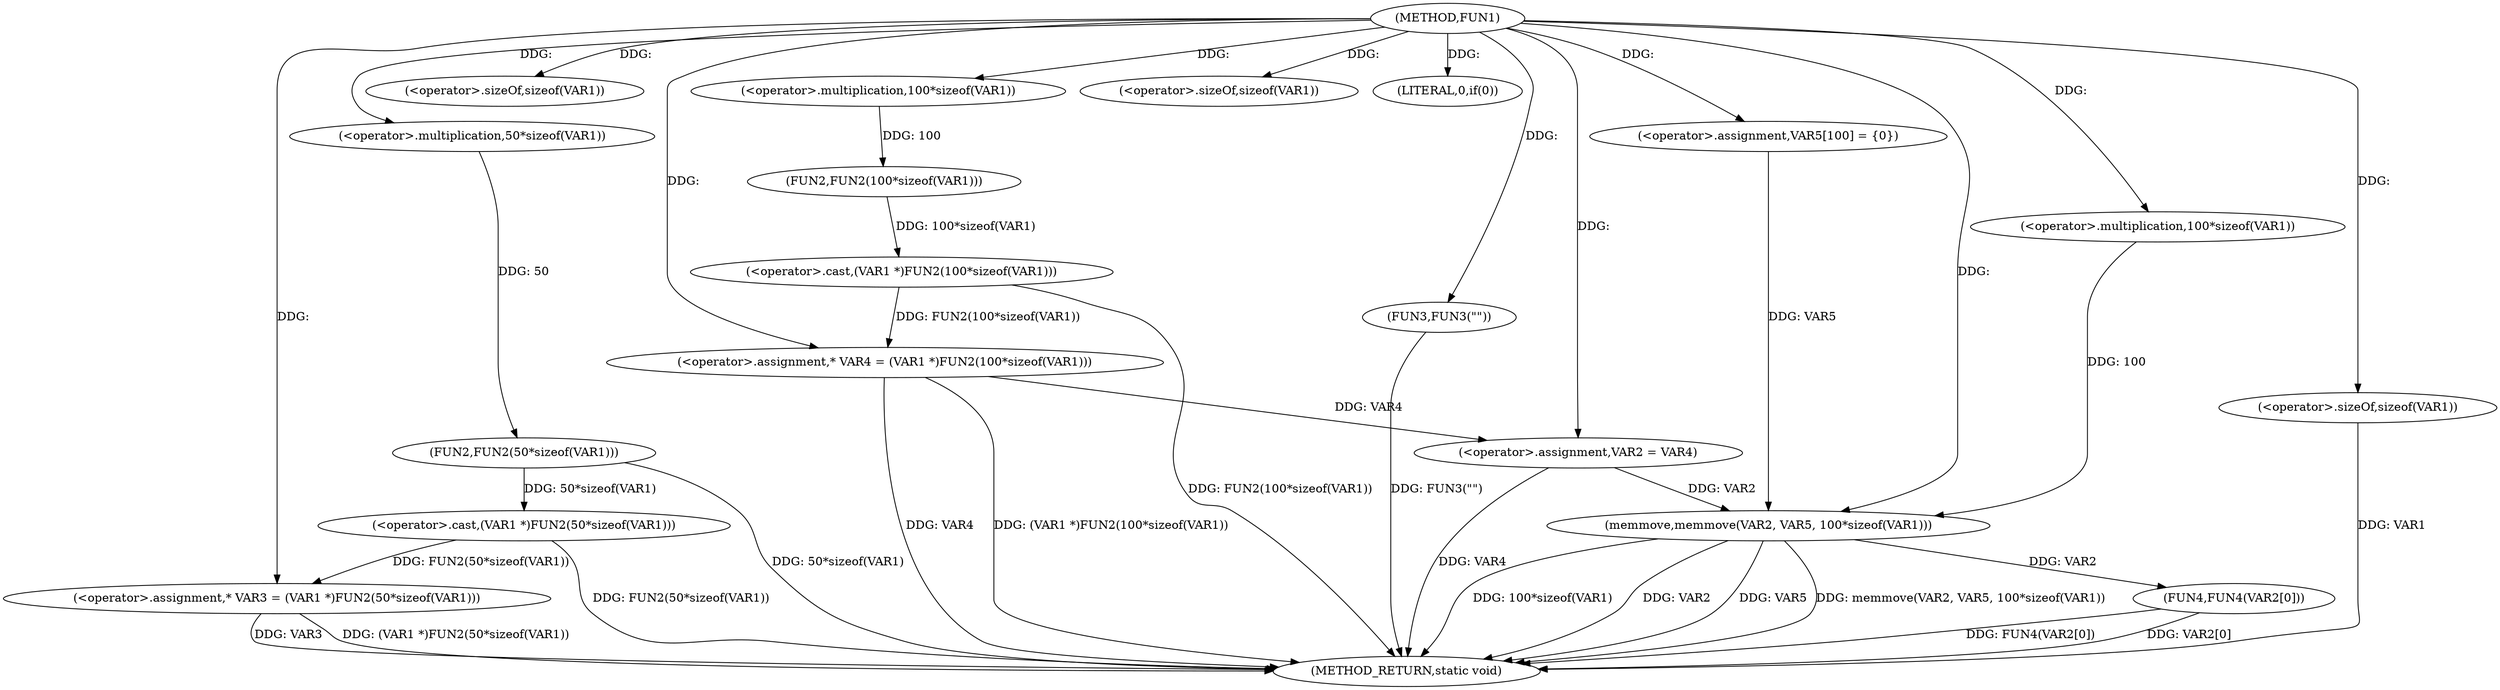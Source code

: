 digraph FUN1 {  
"1000100" [label = "(METHOD,FUN1)" ]
"1000148" [label = "(METHOD_RETURN,static void)" ]
"1000104" [label = "(<operator>.assignment,* VAR3 = (VAR1 *)FUN2(50*sizeof(VAR1)))" ]
"1000106" [label = "(<operator>.cast,(VAR1 *)FUN2(50*sizeof(VAR1)))" ]
"1000108" [label = "(FUN2,FUN2(50*sizeof(VAR1)))" ]
"1000109" [label = "(<operator>.multiplication,50*sizeof(VAR1))" ]
"1000111" [label = "(<operator>.sizeOf,sizeof(VAR1))" ]
"1000114" [label = "(<operator>.assignment,* VAR4 = (VAR1 *)FUN2(100*sizeof(VAR1)))" ]
"1000116" [label = "(<operator>.cast,(VAR1 *)FUN2(100*sizeof(VAR1)))" ]
"1000118" [label = "(FUN2,FUN2(100*sizeof(VAR1)))" ]
"1000119" [label = "(<operator>.multiplication,100*sizeof(VAR1))" ]
"1000121" [label = "(<operator>.sizeOf,sizeof(VAR1))" ]
"1000124" [label = "(LITERAL,0,if(0))" ]
"1000126" [label = "(FUN3,FUN3(\"\"))" ]
"1000130" [label = "(<operator>.assignment,VAR2 = VAR4)" ]
"1000135" [label = "(<operator>.assignment,VAR5[100] = {0})" ]
"1000137" [label = "(memmove,memmove(VAR2, VAR5, 100*sizeof(VAR1)))" ]
"1000140" [label = "(<operator>.multiplication,100*sizeof(VAR1))" ]
"1000142" [label = "(<operator>.sizeOf,sizeof(VAR1))" ]
"1000144" [label = "(FUN4,FUN4(VAR2[0]))" ]
  "1000106" -> "1000148"  [ label = "DDG: FUN2(50*sizeof(VAR1))"] 
  "1000104" -> "1000148"  [ label = "DDG: VAR3"] 
  "1000137" -> "1000148"  [ label = "DDG: 100*sizeof(VAR1)"] 
  "1000144" -> "1000148"  [ label = "DDG: FUN4(VAR2[0])"] 
  "1000114" -> "1000148"  [ label = "DDG: VAR4"] 
  "1000116" -> "1000148"  [ label = "DDG: FUN2(100*sizeof(VAR1))"] 
  "1000137" -> "1000148"  [ label = "DDG: VAR2"] 
  "1000114" -> "1000148"  [ label = "DDG: (VAR1 *)FUN2(100*sizeof(VAR1))"] 
  "1000126" -> "1000148"  [ label = "DDG: FUN3(\"\")"] 
  "1000130" -> "1000148"  [ label = "DDG: VAR4"] 
  "1000137" -> "1000148"  [ label = "DDG: VAR5"] 
  "1000142" -> "1000148"  [ label = "DDG: VAR1"] 
  "1000144" -> "1000148"  [ label = "DDG: VAR2[0]"] 
  "1000137" -> "1000148"  [ label = "DDG: memmove(VAR2, VAR5, 100*sizeof(VAR1))"] 
  "1000104" -> "1000148"  [ label = "DDG: (VAR1 *)FUN2(50*sizeof(VAR1))"] 
  "1000108" -> "1000148"  [ label = "DDG: 50*sizeof(VAR1)"] 
  "1000106" -> "1000104"  [ label = "DDG: FUN2(50*sizeof(VAR1))"] 
  "1000100" -> "1000104"  [ label = "DDG: "] 
  "1000108" -> "1000106"  [ label = "DDG: 50*sizeof(VAR1)"] 
  "1000109" -> "1000108"  [ label = "DDG: 50"] 
  "1000100" -> "1000109"  [ label = "DDG: "] 
  "1000100" -> "1000111"  [ label = "DDG: "] 
  "1000116" -> "1000114"  [ label = "DDG: FUN2(100*sizeof(VAR1))"] 
  "1000100" -> "1000114"  [ label = "DDG: "] 
  "1000118" -> "1000116"  [ label = "DDG: 100*sizeof(VAR1)"] 
  "1000119" -> "1000118"  [ label = "DDG: 100"] 
  "1000100" -> "1000119"  [ label = "DDG: "] 
  "1000100" -> "1000121"  [ label = "DDG: "] 
  "1000100" -> "1000124"  [ label = "DDG: "] 
  "1000100" -> "1000126"  [ label = "DDG: "] 
  "1000114" -> "1000130"  [ label = "DDG: VAR4"] 
  "1000100" -> "1000130"  [ label = "DDG: "] 
  "1000100" -> "1000135"  [ label = "DDG: "] 
  "1000130" -> "1000137"  [ label = "DDG: VAR2"] 
  "1000100" -> "1000137"  [ label = "DDG: "] 
  "1000135" -> "1000137"  [ label = "DDG: VAR5"] 
  "1000140" -> "1000137"  [ label = "DDG: 100"] 
  "1000100" -> "1000140"  [ label = "DDG: "] 
  "1000100" -> "1000142"  [ label = "DDG: "] 
  "1000137" -> "1000144"  [ label = "DDG: VAR2"] 
}
